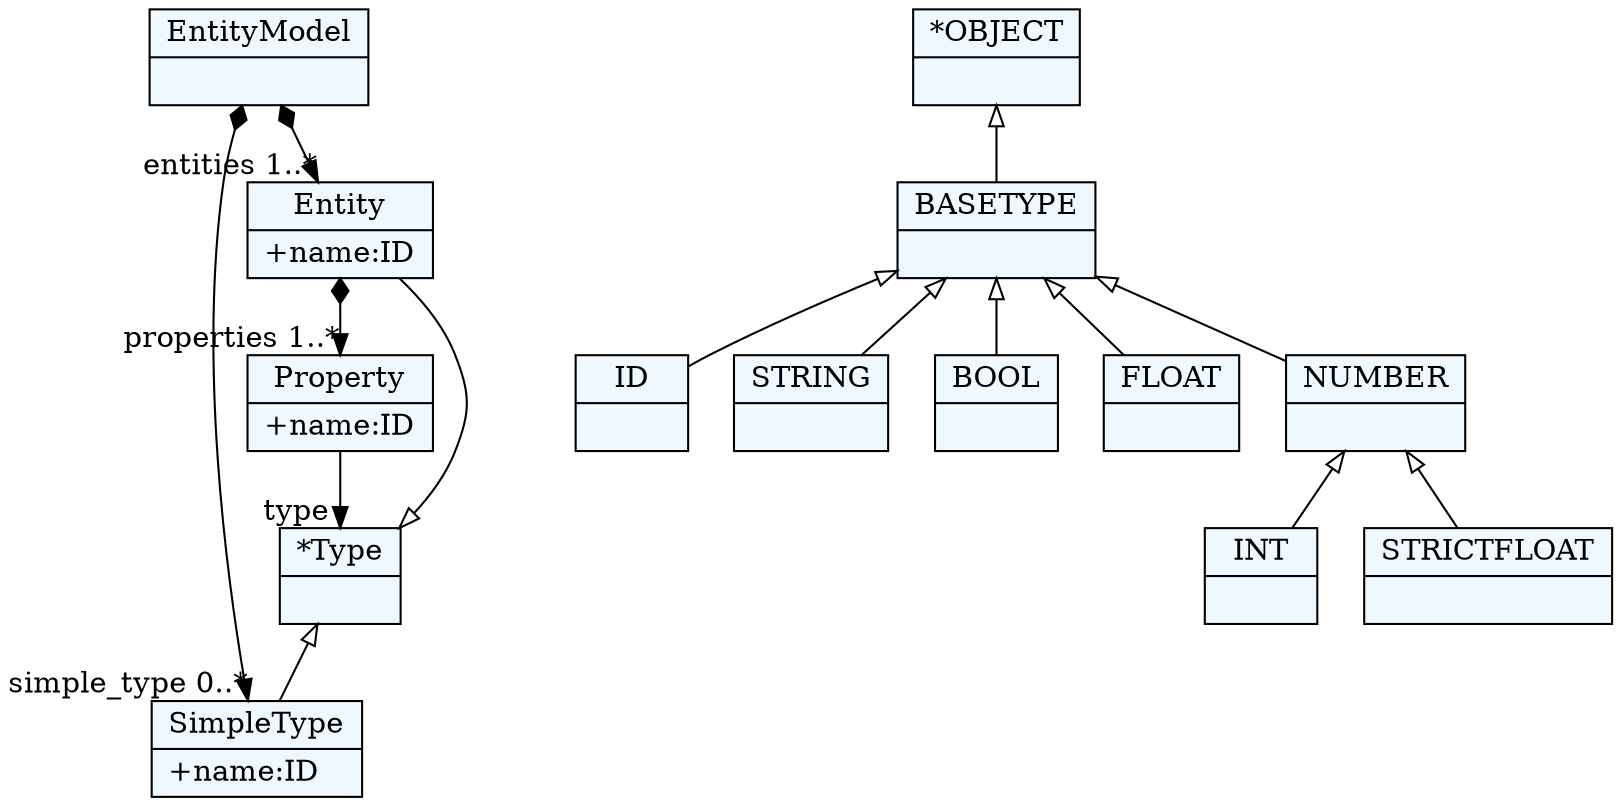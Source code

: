 
    digraph xtext {
    fontname = "Bitstream Vera Sans"
    fontsize = 8
    node[
        shape=record,
        style=filled,
        fillcolor=aliceblue
    ]
    nodesep = 0.3
    edge[dir=black,arrowtail=empty]


35205544 -> 35544584[arrowtail=diamond, dir=both, headlabel="simple_type 0..*"]
35205544 -> 35133864[arrowtail=diamond, dir=both, headlabel="entities 1..*"]
35205544[ label="{EntityModel|}"]

35133864 -> 35294568[arrowtail=diamond, dir=both, headlabel="properties 1..*"]
35133864[ label="{Entity|+name:ID\l}"]

35294568 -> 35061304[headlabel="type "]
35294568[ label="{Property|+name:ID\l}"]

35061304[ label="{*Type|}"]
35061304 -> 35544584 [dir=back]
35061304 -> 35133864 [dir=back]

35544584[ label="{SimpleType|+name:ID\l}"]

35705000[ label="{ID|}"]

35628504[ label="{STRING|}"]

35037960[ label="{BOOL|}"]

35192056[ label="{INT|}"]

35067432[ label="{FLOAT|}"]

35080904[ label="{STRICTFLOAT|}"]

34990568[ label="{NUMBER|}"]
34990568 -> 35080904 [dir=back]
34990568 -> 35192056 [dir=back]

35589192[ label="{BASETYPE|}"]
35589192 -> 34990568 [dir=back]
35589192 -> 35067432 [dir=back]
35589192 -> 35037960 [dir=back]
35589192 -> 35705000 [dir=back]
35589192 -> 35628504 [dir=back]

35182872[ label="{*OBJECT|}"]
35182872 -> 35589192 [dir=back]


}
